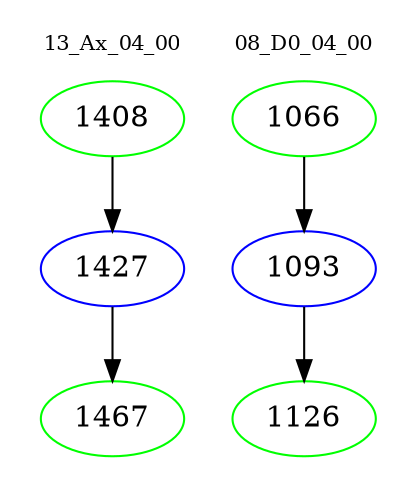 digraph{
subgraph cluster_0 {
color = white
label = "13_Ax_04_00";
fontsize=10;
T0_1408 [label="1408", color="green"]
T0_1408 -> T0_1427 [color="black"]
T0_1427 [label="1427", color="blue"]
T0_1427 -> T0_1467 [color="black"]
T0_1467 [label="1467", color="green"]
}
subgraph cluster_1 {
color = white
label = "08_D0_04_00";
fontsize=10;
T1_1066 [label="1066", color="green"]
T1_1066 -> T1_1093 [color="black"]
T1_1093 [label="1093", color="blue"]
T1_1093 -> T1_1126 [color="black"]
T1_1126 [label="1126", color="green"]
}
}
